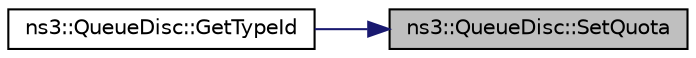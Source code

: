 digraph "ns3::QueueDisc::SetQuota"
{
 // LATEX_PDF_SIZE
  edge [fontname="Helvetica",fontsize="10",labelfontname="Helvetica",labelfontsize="10"];
  node [fontname="Helvetica",fontsize="10",shape=record];
  rankdir="RL";
  Node1 [label="ns3::QueueDisc::SetQuota",height=0.2,width=0.4,color="black", fillcolor="grey75", style="filled", fontcolor="black",tooltip="Set the maximum number of dequeue operations following a packet enqueue."];
  Node1 -> Node2 [dir="back",color="midnightblue",fontsize="10",style="solid",fontname="Helvetica"];
  Node2 [label="ns3::QueueDisc::GetTypeId",height=0.2,width=0.4,color="black", fillcolor="white", style="filled",URL="$classns3_1_1_queue_disc.html#a425dcb905ce9b18fa5e83316fc63961e",tooltip="Get the type ID."];
}
